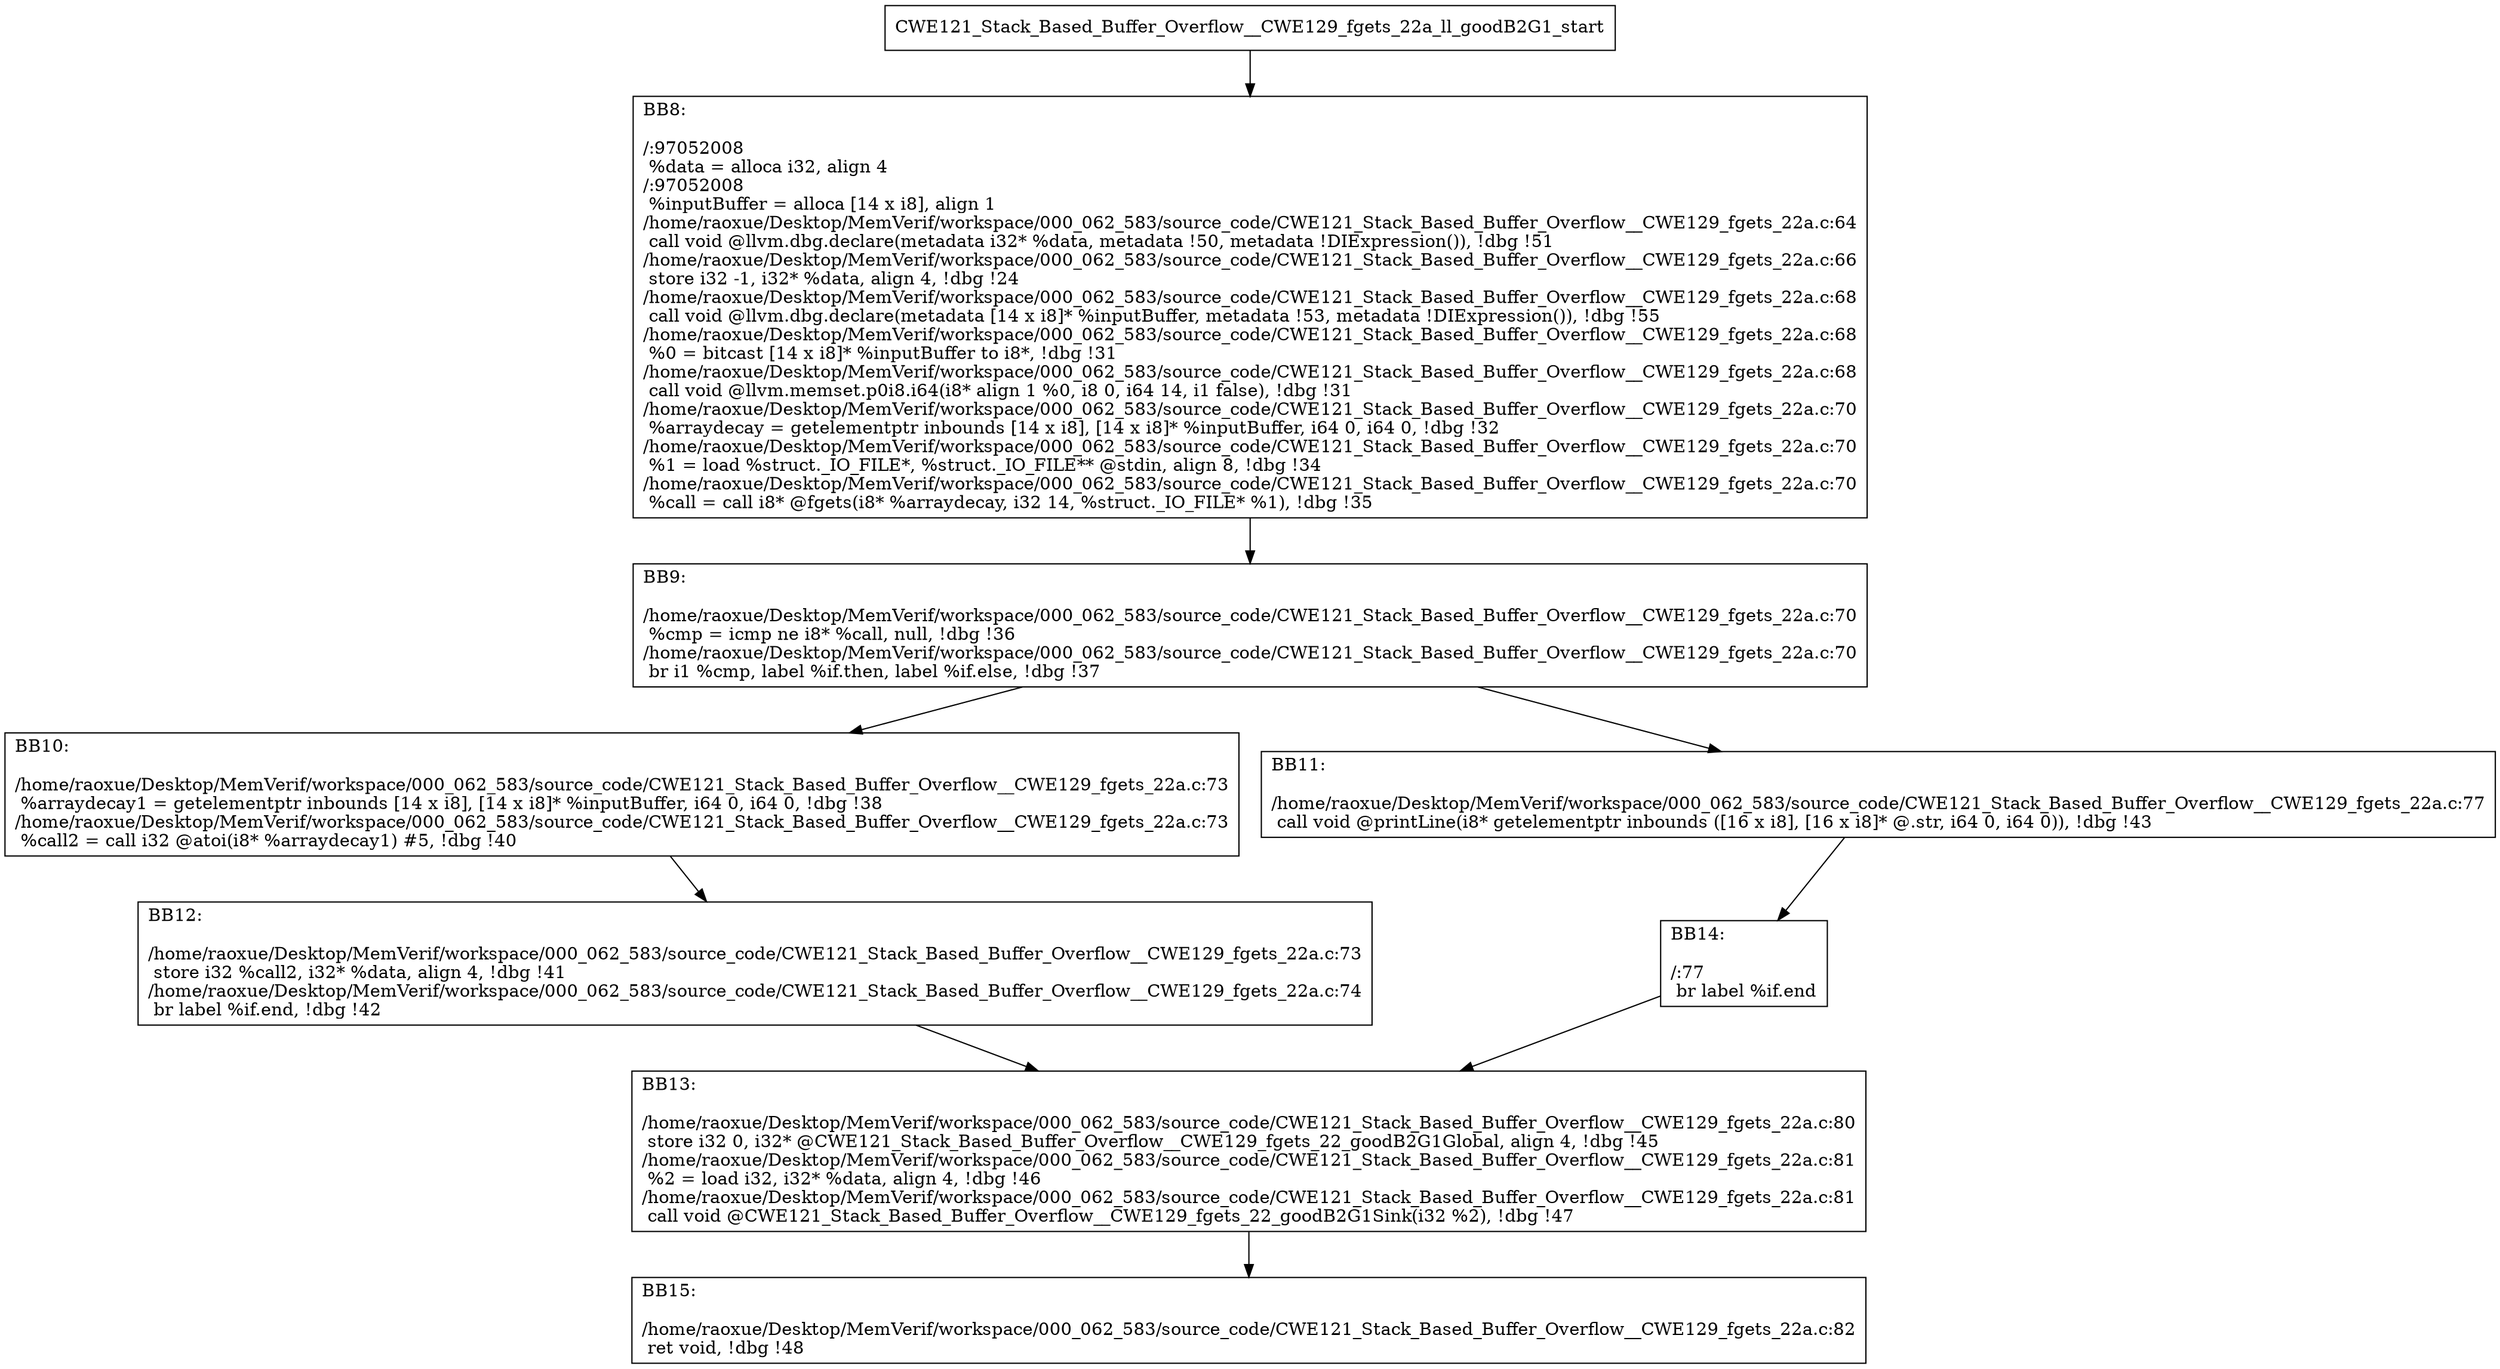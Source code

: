 digraph "CFG for'CWE121_Stack_Based_Buffer_Overflow__CWE129_fgets_22a_ll_goodB2G1' function" {
	BBCWE121_Stack_Based_Buffer_Overflow__CWE129_fgets_22a_ll_goodB2G1_start[shape=record,label="{CWE121_Stack_Based_Buffer_Overflow__CWE129_fgets_22a_ll_goodB2G1_start}"];
	BBCWE121_Stack_Based_Buffer_Overflow__CWE129_fgets_22a_ll_goodB2G1_start-> CWE121_Stack_Based_Buffer_Overflow__CWE129_fgets_22a_ll_goodB2G1BB8;
	CWE121_Stack_Based_Buffer_Overflow__CWE129_fgets_22a_ll_goodB2G1BB8 [shape=record, label="{BB8:\l\l/:97052008\l
  %data = alloca i32, align 4\l
/:97052008\l
  %inputBuffer = alloca [14 x i8], align 1\l
/home/raoxue/Desktop/MemVerif/workspace/000_062_583/source_code/CWE121_Stack_Based_Buffer_Overflow__CWE129_fgets_22a.c:64\l
  call void @llvm.dbg.declare(metadata i32* %data, metadata !50, metadata !DIExpression()), !dbg !51\l
/home/raoxue/Desktop/MemVerif/workspace/000_062_583/source_code/CWE121_Stack_Based_Buffer_Overflow__CWE129_fgets_22a.c:66\l
  store i32 -1, i32* %data, align 4, !dbg !24\l
/home/raoxue/Desktop/MemVerif/workspace/000_062_583/source_code/CWE121_Stack_Based_Buffer_Overflow__CWE129_fgets_22a.c:68\l
  call void @llvm.dbg.declare(metadata [14 x i8]* %inputBuffer, metadata !53, metadata !DIExpression()), !dbg !55\l
/home/raoxue/Desktop/MemVerif/workspace/000_062_583/source_code/CWE121_Stack_Based_Buffer_Overflow__CWE129_fgets_22a.c:68\l
  %0 = bitcast [14 x i8]* %inputBuffer to i8*, !dbg !31\l
/home/raoxue/Desktop/MemVerif/workspace/000_062_583/source_code/CWE121_Stack_Based_Buffer_Overflow__CWE129_fgets_22a.c:68\l
  call void @llvm.memset.p0i8.i64(i8* align 1 %0, i8 0, i64 14, i1 false), !dbg !31\l
/home/raoxue/Desktop/MemVerif/workspace/000_062_583/source_code/CWE121_Stack_Based_Buffer_Overflow__CWE129_fgets_22a.c:70\l
  %arraydecay = getelementptr inbounds [14 x i8], [14 x i8]* %inputBuffer, i64 0, i64 0, !dbg !32\l
/home/raoxue/Desktop/MemVerif/workspace/000_062_583/source_code/CWE121_Stack_Based_Buffer_Overflow__CWE129_fgets_22a.c:70\l
  %1 = load %struct._IO_FILE*, %struct._IO_FILE** @stdin, align 8, !dbg !34\l
/home/raoxue/Desktop/MemVerif/workspace/000_062_583/source_code/CWE121_Stack_Based_Buffer_Overflow__CWE129_fgets_22a.c:70\l
  %call = call i8* @fgets(i8* %arraydecay, i32 14, %struct._IO_FILE* %1), !dbg !35\l
}"];
	CWE121_Stack_Based_Buffer_Overflow__CWE129_fgets_22a_ll_goodB2G1BB8-> CWE121_Stack_Based_Buffer_Overflow__CWE129_fgets_22a_ll_goodB2G1BB9;
	CWE121_Stack_Based_Buffer_Overflow__CWE129_fgets_22a_ll_goodB2G1BB9 [shape=record, label="{BB9:\l\l/home/raoxue/Desktop/MemVerif/workspace/000_062_583/source_code/CWE121_Stack_Based_Buffer_Overflow__CWE129_fgets_22a.c:70\l
  %cmp = icmp ne i8* %call, null, !dbg !36\l
/home/raoxue/Desktop/MemVerif/workspace/000_062_583/source_code/CWE121_Stack_Based_Buffer_Overflow__CWE129_fgets_22a.c:70\l
  br i1 %cmp, label %if.then, label %if.else, !dbg !37\l
}"];
	CWE121_Stack_Based_Buffer_Overflow__CWE129_fgets_22a_ll_goodB2G1BB9-> CWE121_Stack_Based_Buffer_Overflow__CWE129_fgets_22a_ll_goodB2G1BB10;
	CWE121_Stack_Based_Buffer_Overflow__CWE129_fgets_22a_ll_goodB2G1BB9-> CWE121_Stack_Based_Buffer_Overflow__CWE129_fgets_22a_ll_goodB2G1BB11;
	CWE121_Stack_Based_Buffer_Overflow__CWE129_fgets_22a_ll_goodB2G1BB10 [shape=record, label="{BB10:\l\l/home/raoxue/Desktop/MemVerif/workspace/000_062_583/source_code/CWE121_Stack_Based_Buffer_Overflow__CWE129_fgets_22a.c:73\l
  %arraydecay1 = getelementptr inbounds [14 x i8], [14 x i8]* %inputBuffer, i64 0, i64 0, !dbg !38\l
/home/raoxue/Desktop/MemVerif/workspace/000_062_583/source_code/CWE121_Stack_Based_Buffer_Overflow__CWE129_fgets_22a.c:73\l
  %call2 = call i32 @atoi(i8* %arraydecay1) #5, !dbg !40\l
}"];
	CWE121_Stack_Based_Buffer_Overflow__CWE129_fgets_22a_ll_goodB2G1BB10-> CWE121_Stack_Based_Buffer_Overflow__CWE129_fgets_22a_ll_goodB2G1BB12;
	CWE121_Stack_Based_Buffer_Overflow__CWE129_fgets_22a_ll_goodB2G1BB12 [shape=record, label="{BB12:\l\l/home/raoxue/Desktop/MemVerif/workspace/000_062_583/source_code/CWE121_Stack_Based_Buffer_Overflow__CWE129_fgets_22a.c:73\l
  store i32 %call2, i32* %data, align 4, !dbg !41\l
/home/raoxue/Desktop/MemVerif/workspace/000_062_583/source_code/CWE121_Stack_Based_Buffer_Overflow__CWE129_fgets_22a.c:74\l
  br label %if.end, !dbg !42\l
}"];
	CWE121_Stack_Based_Buffer_Overflow__CWE129_fgets_22a_ll_goodB2G1BB12-> CWE121_Stack_Based_Buffer_Overflow__CWE129_fgets_22a_ll_goodB2G1BB13;
	CWE121_Stack_Based_Buffer_Overflow__CWE129_fgets_22a_ll_goodB2G1BB11 [shape=record, label="{BB11:\l\l/home/raoxue/Desktop/MemVerif/workspace/000_062_583/source_code/CWE121_Stack_Based_Buffer_Overflow__CWE129_fgets_22a.c:77\l
  call void @printLine(i8* getelementptr inbounds ([16 x i8], [16 x i8]* @.str, i64 0, i64 0)), !dbg !43\l
}"];
	CWE121_Stack_Based_Buffer_Overflow__CWE129_fgets_22a_ll_goodB2G1BB11-> CWE121_Stack_Based_Buffer_Overflow__CWE129_fgets_22a_ll_goodB2G1BB14;
	CWE121_Stack_Based_Buffer_Overflow__CWE129_fgets_22a_ll_goodB2G1BB14 [shape=record, label="{BB14:\l\l/:77\l
  br label %if.end\l
}"];
	CWE121_Stack_Based_Buffer_Overflow__CWE129_fgets_22a_ll_goodB2G1BB14-> CWE121_Stack_Based_Buffer_Overflow__CWE129_fgets_22a_ll_goodB2G1BB13;
	CWE121_Stack_Based_Buffer_Overflow__CWE129_fgets_22a_ll_goodB2G1BB13 [shape=record, label="{BB13:\l\l/home/raoxue/Desktop/MemVerif/workspace/000_062_583/source_code/CWE121_Stack_Based_Buffer_Overflow__CWE129_fgets_22a.c:80\l
  store i32 0, i32* @CWE121_Stack_Based_Buffer_Overflow__CWE129_fgets_22_goodB2G1Global, align 4, !dbg !45\l
/home/raoxue/Desktop/MemVerif/workspace/000_062_583/source_code/CWE121_Stack_Based_Buffer_Overflow__CWE129_fgets_22a.c:81\l
  %2 = load i32, i32* %data, align 4, !dbg !46\l
/home/raoxue/Desktop/MemVerif/workspace/000_062_583/source_code/CWE121_Stack_Based_Buffer_Overflow__CWE129_fgets_22a.c:81\l
  call void @CWE121_Stack_Based_Buffer_Overflow__CWE129_fgets_22_goodB2G1Sink(i32 %2), !dbg !47\l
}"];
	CWE121_Stack_Based_Buffer_Overflow__CWE129_fgets_22a_ll_goodB2G1BB13-> CWE121_Stack_Based_Buffer_Overflow__CWE129_fgets_22a_ll_goodB2G1BB15;
	CWE121_Stack_Based_Buffer_Overflow__CWE129_fgets_22a_ll_goodB2G1BB15 [shape=record, label="{BB15:\l\l/home/raoxue/Desktop/MemVerif/workspace/000_062_583/source_code/CWE121_Stack_Based_Buffer_Overflow__CWE129_fgets_22a.c:82\l
  ret void, !dbg !48\l
}"];
}
